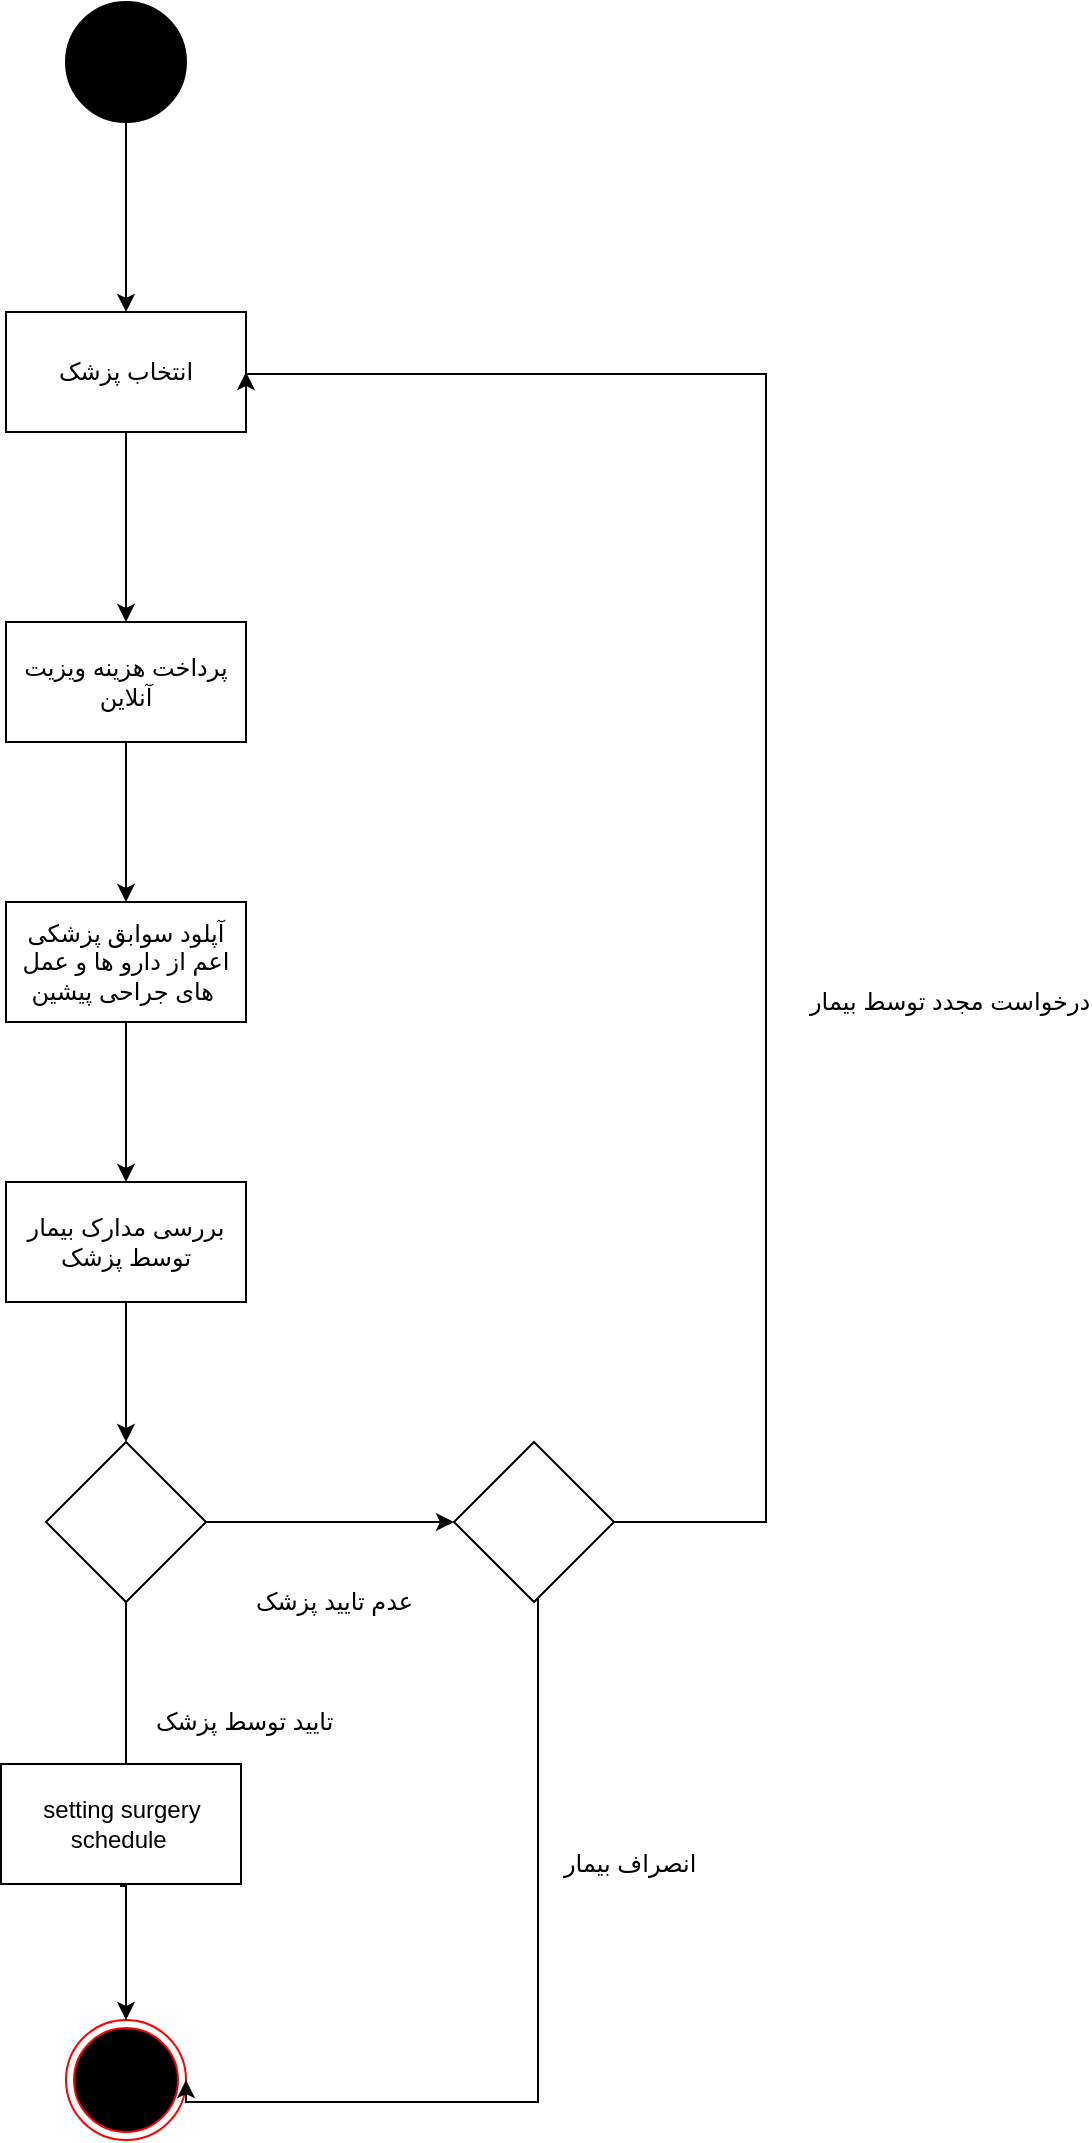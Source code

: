 <mxfile version="12.2.3" type="device" pages="1"><diagram id="Chr05VdWbrxFFlhGFZaW" name="Page-1"><mxGraphModel dx="814" dy="1537" grid="1" gridSize="10" guides="1" tooltips="1" connect="1" arrows="1" fold="1" page="1" pageScale="1" pageWidth="850" pageHeight="1100" math="0" shadow="0"><root><mxCell id="0"/><mxCell id="1" parent="0"/><mxCell id="qcYMJq7VIOhuTRNk-LqZ-1" value="" style="edgeStyle=orthogonalEdgeStyle;rounded=0;orthogonalLoop=1;jettySize=auto;html=1;entryX=0.5;entryY=0;entryDx=0;entryDy=0;" edge="1" parent="1" source="qcYMJq7VIOhuTRNk-LqZ-2" target="qcYMJq7VIOhuTRNk-LqZ-6"><mxGeometry relative="1" as="geometry"><mxPoint x="260" y="-750" as="targetPoint"/></mxGeometry></mxCell><mxCell id="qcYMJq7VIOhuTRNk-LqZ-2" value="" style="ellipse;whiteSpace=wrap;html=1;aspect=fixed;fillColor=#000000;" vertex="1" parent="1"><mxGeometry x="230" y="-1070" width="60" height="60" as="geometry"/></mxCell><mxCell id="qcYMJq7VIOhuTRNk-LqZ-3" value="" style="ellipse;html=1;shape=endState;fillColor=#000000;strokeColor=#ff0000;direction=west;" vertex="1" parent="1"><mxGeometry x="230" y="-61" width="60" height="60" as="geometry"/></mxCell><mxCell id="qcYMJq7VIOhuTRNk-LqZ-4" value="" style="edgeStyle=orthogonalEdgeStyle;rounded=0;orthogonalLoop=1;jettySize=auto;html=1;exitX=0.5;exitY=1;exitDx=0;exitDy=0;" edge="1" parent="1" source="qcYMJq7VIOhuTRNk-LqZ-7" target="qcYMJq7VIOhuTRNk-LqZ-9"><mxGeometry relative="1" as="geometry"><mxPoint x="260" y="-640" as="sourcePoint"/></mxGeometry></mxCell><mxCell id="qcYMJq7VIOhuTRNk-LqZ-5" value="" style="edgeStyle=orthogonalEdgeStyle;rounded=0;orthogonalLoop=1;jettySize=auto;html=1;" edge="1" parent="1" source="qcYMJq7VIOhuTRNk-LqZ-6" target="qcYMJq7VIOhuTRNk-LqZ-7"><mxGeometry relative="1" as="geometry"/></mxCell><mxCell id="qcYMJq7VIOhuTRNk-LqZ-6" value="انتخاب پزشک" style="rounded=0;whiteSpace=wrap;html=1;" vertex="1" parent="1"><mxGeometry x="200" y="-915" width="120" height="60" as="geometry"/></mxCell><mxCell id="qcYMJq7VIOhuTRNk-LqZ-7" value="پرداخت هزینه ویزیت آنلاین" style="rounded=0;whiteSpace=wrap;html=1;" vertex="1" parent="1"><mxGeometry x="200" y="-760" width="120" height="60" as="geometry"/></mxCell><mxCell id="qcYMJq7VIOhuTRNk-LqZ-8" value="" style="edgeStyle=orthogonalEdgeStyle;rounded=0;orthogonalLoop=1;jettySize=auto;html=1;" edge="1" parent="1" source="qcYMJq7VIOhuTRNk-LqZ-9" target="qcYMJq7VIOhuTRNk-LqZ-11"><mxGeometry relative="1" as="geometry"/></mxCell><mxCell id="qcYMJq7VIOhuTRNk-LqZ-9" value="آپلود سوابق پزشکی اعم از دارو ها و عمل های جراحی پیشین&amp;nbsp;" style="rounded=0;whiteSpace=wrap;html=1;" vertex="1" parent="1"><mxGeometry x="200" y="-620" width="120" height="60" as="geometry"/></mxCell><mxCell id="qcYMJq7VIOhuTRNk-LqZ-10" value="" style="edgeStyle=orthogonalEdgeStyle;rounded=0;orthogonalLoop=1;jettySize=auto;html=1;entryX=0.5;entryY=0;entryDx=0;entryDy=0;" edge="1" parent="1" source="qcYMJq7VIOhuTRNk-LqZ-11" target="qcYMJq7VIOhuTRNk-LqZ-15"><mxGeometry relative="1" as="geometry"><mxPoint x="260" y="-320" as="targetPoint"/></mxGeometry></mxCell><mxCell id="qcYMJq7VIOhuTRNk-LqZ-11" value="بررسی مدارک بیمار توسط پزشک" style="rounded=0;whiteSpace=wrap;html=1;" vertex="1" parent="1"><mxGeometry x="200" y="-480" width="120" height="60" as="geometry"/></mxCell><mxCell id="qcYMJq7VIOhuTRNk-LqZ-12" value="" style="edgeStyle=orthogonalEdgeStyle;rounded=0;orthogonalLoop=1;jettySize=auto;html=1;exitX=0.5;exitY=1;exitDx=0;exitDy=0;" edge="1" parent="1" source="qcYMJq7VIOhuTRNk-LqZ-23" target="qcYMJq7VIOhuTRNk-LqZ-3"><mxGeometry relative="1" as="geometry"><mxPoint x="260" y="-90" as="sourcePoint"/><Array as="points"><mxPoint x="260" y="-128"/></Array></mxGeometry></mxCell><mxCell id="qcYMJq7VIOhuTRNk-LqZ-13" value="" style="edgeStyle=orthogonalEdgeStyle;rounded=0;orthogonalLoop=1;jettySize=auto;html=1;exitX=1;exitY=0.5;exitDx=0;exitDy=0;" edge="1" parent="1" source="qcYMJq7VIOhuTRNk-LqZ-15" target="qcYMJq7VIOhuTRNk-LqZ-18"><mxGeometry relative="1" as="geometry"><mxPoint x="345" y="-260" as="sourcePoint"/></mxGeometry></mxCell><mxCell id="qcYMJq7VIOhuTRNk-LqZ-14" value="" style="edgeStyle=orthogonalEdgeStyle;rounded=0;orthogonalLoop=1;jettySize=auto;html=1;" edge="1" parent="1" source="qcYMJq7VIOhuTRNk-LqZ-15"><mxGeometry relative="1" as="geometry"><mxPoint x="260" y="-180" as="targetPoint"/></mxGeometry></mxCell><mxCell id="qcYMJq7VIOhuTRNk-LqZ-15" value="" style="rhombus;whiteSpace=wrap;html=1;" vertex="1" parent="1"><mxGeometry x="220" y="-350" width="80" height="80" as="geometry"/></mxCell><mxCell id="qcYMJq7VIOhuTRNk-LqZ-16" value="" style="edgeStyle=orthogonalEdgeStyle;rounded=0;orthogonalLoop=1;jettySize=auto;html=1;entryX=0;entryY=0.5;entryDx=0;entryDy=0;" edge="1" parent="1" source="qcYMJq7VIOhuTRNk-LqZ-18" target="qcYMJq7VIOhuTRNk-LqZ-3"><mxGeometry relative="1" as="geometry"><mxPoint x="440" y="-100" as="targetPoint"/><Array as="points"><mxPoint x="466" y="-20"/></Array></mxGeometry></mxCell><mxCell id="qcYMJq7VIOhuTRNk-LqZ-17" value="" style="edgeStyle=orthogonalEdgeStyle;rounded=0;orthogonalLoop=1;jettySize=auto;html=1;entryX=1;entryY=0.5;entryDx=0;entryDy=0;" edge="1" parent="1" source="qcYMJq7VIOhuTRNk-LqZ-18" target="qcYMJq7VIOhuTRNk-LqZ-6"><mxGeometry relative="1" as="geometry"><mxPoint x="630" y="-730" as="targetPoint"/><Array as="points"><mxPoint x="580" y="-310"/><mxPoint x="580" y="-884"/></Array></mxGeometry></mxCell><mxCell id="qcYMJq7VIOhuTRNk-LqZ-18" value="" style="rhombus;whiteSpace=wrap;html=1;" vertex="1" parent="1"><mxGeometry x="424" y="-350" width="80" height="80" as="geometry"/></mxCell><mxCell id="qcYMJq7VIOhuTRNk-LqZ-19" value="تایید توسط پزشک" style="text;html=1;resizable=0;points=[];autosize=1;align=left;verticalAlign=top;spacingTop=-4;" vertex="1" parent="1"><mxGeometry x="272.5" y="-220" width="90" height="20" as="geometry"/></mxCell><mxCell id="qcYMJq7VIOhuTRNk-LqZ-20" value="عدم تایید پزشک" style="text;html=1;resizable=0;points=[];autosize=1;align=left;verticalAlign=top;spacingTop=-4;" vertex="1" parent="1"><mxGeometry x="322.5" y="-280" width="80" height="20" as="geometry"/></mxCell><mxCell id="qcYMJq7VIOhuTRNk-LqZ-21" value="انصراف بیمار" style="text;html=1;resizable=0;points=[];autosize=1;align=left;verticalAlign=top;spacingTop=-4;" vertex="1" parent="1"><mxGeometry x="477" y="-149" width="70" height="20" as="geometry"/></mxCell><mxCell id="qcYMJq7VIOhuTRNk-LqZ-22" value="درخواست مجدد توسط بیمار" style="text;html=1;resizable=0;points=[];autosize=1;align=left;verticalAlign=top;spacingTop=-4;" vertex="1" parent="1"><mxGeometry x="600" y="-580" width="120" height="20" as="geometry"/></mxCell><mxCell id="qcYMJq7VIOhuTRNk-LqZ-23" value="setting surgery schedule&amp;nbsp;" style="rounded=0;whiteSpace=wrap;html=1;" vertex="1" parent="1"><mxGeometry x="197.5" y="-189" width="120" height="60" as="geometry"/></mxCell></root></mxGraphModel></diagram></mxfile>